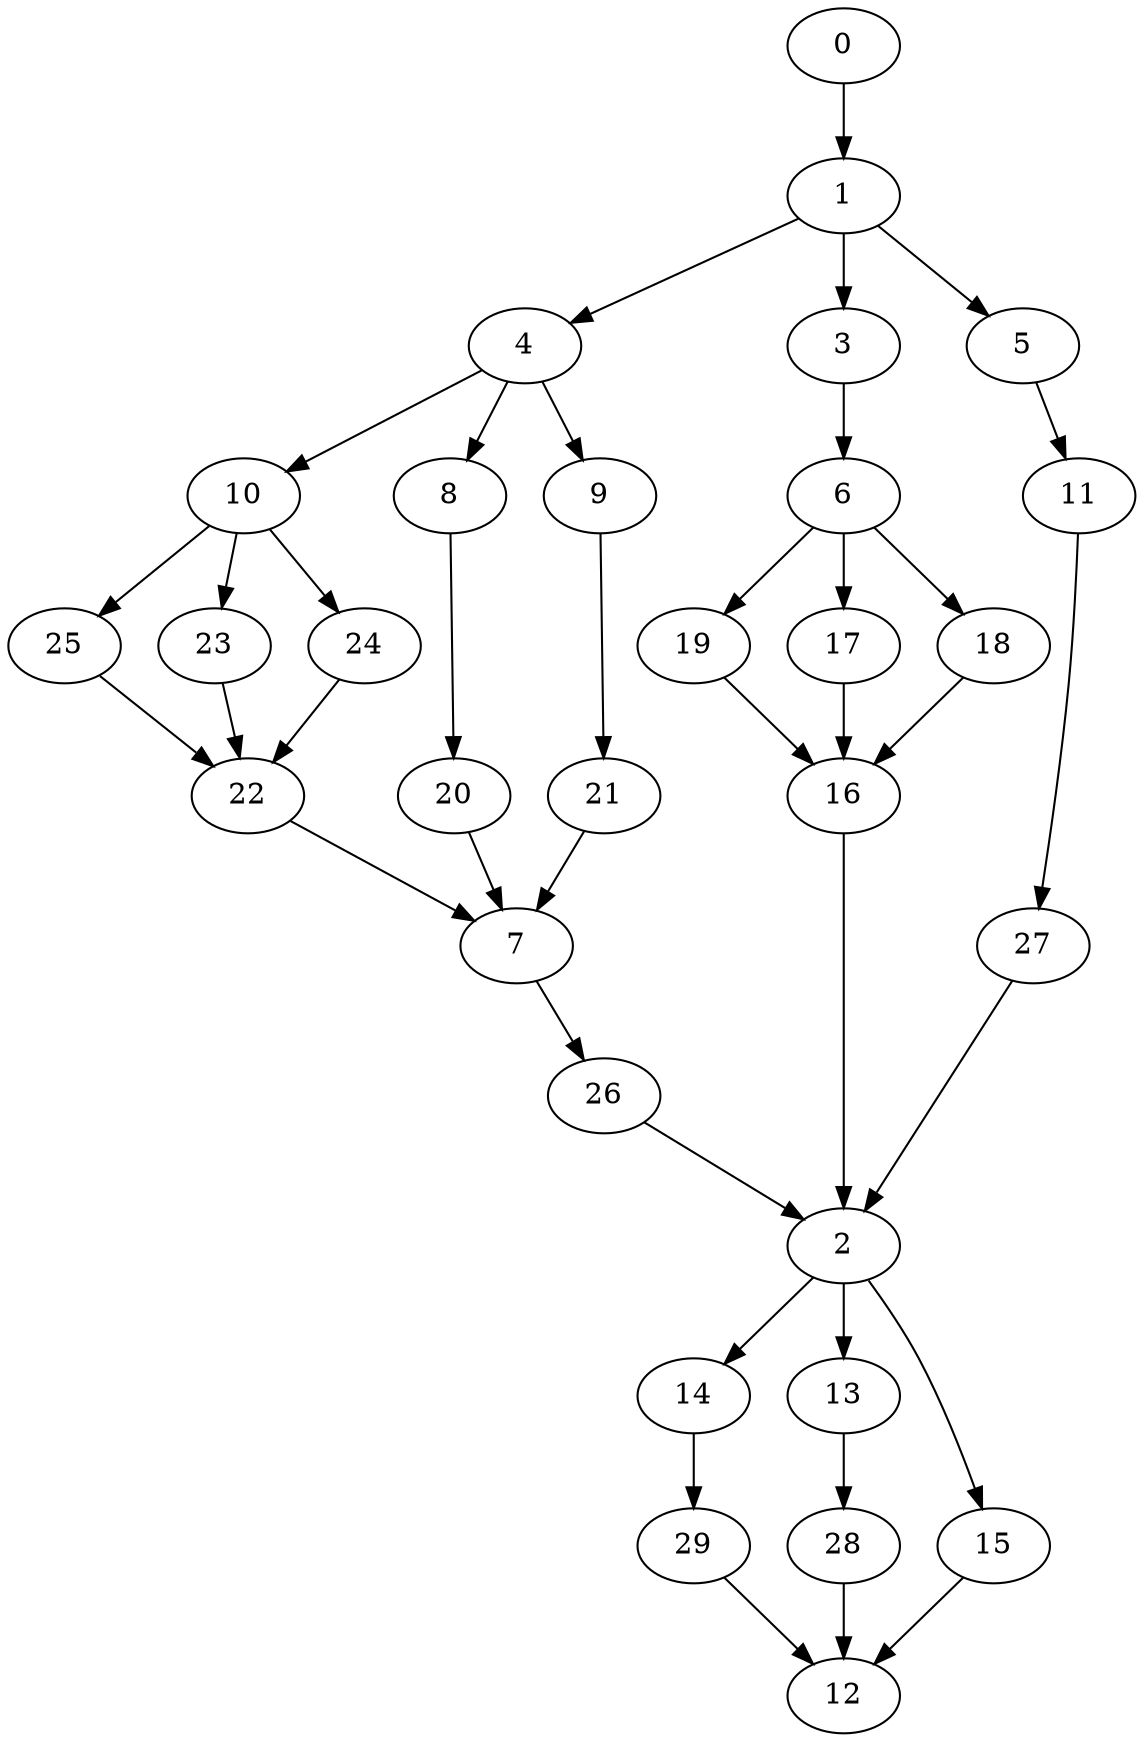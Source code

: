 digraph "SeriesParallel-MaxBf-3_Nodes_30_CCR_10.00_WeightType_Random_Heterogeneous-4-2-strong" {
0 [Weight=10];
1 [Weight=7];
4 [Weight=9];
10 [Weight=2];
3 [Weight=6];
8 [Weight=6];
25 [Weight=9];
23 [Weight=9];
20 [Weight=8];
24 [Weight=7];
9 [Weight=10];
6 [Weight=9];
5 [Weight=9];
21 [Weight=8];
22 [Weight=3];
7 [Weight=7];
19 [Weight=2];
11 [Weight=5];
17 [Weight=9];
18 [Weight=8];
26 [Weight=3];
16 [Weight=5];
27 [Weight=8];
2 [Weight=4];
14 [Weight=7];
13 [Weight=8];
29 [Weight=3];
15 [Weight=2];
28 [Weight=2];
12 [Weight=8];
22 -> 7 [Weight=16];
23 -> 22 [Weight=70];
7 -> 26 [Weight=70];
0 -> 1 [Weight=70];
27 -> 2 [Weight=47];
2 -> 15 [Weight=55];
20 -> 7 [Weight=78];
24 -> 22 [Weight=47];
16 -> 2 [Weight=55];
11 -> 27 [Weight=78];
4 -> 8 [Weight=63];
6 -> 18 [Weight=16];
21 -> 7 [Weight=31];
3 -> 6 [Weight=63];
13 -> 28 [Weight=39];
9 -> 21 [Weight=23];
8 -> 20 [Weight=31];
1 -> 3 [Weight=55];
5 -> 11 [Weight=39];
4 -> 9 [Weight=63];
6 -> 17 [Weight=70];
1 -> 5 [Weight=70];
26 -> 2 [Weight=63];
2 -> 14 [Weight=23];
10 -> 23 [Weight=63];
15 -> 12 [Weight=47];
10 -> 24 [Weight=70];
25 -> 22 [Weight=78];
28 -> 12 [Weight=23];
19 -> 16 [Weight=78];
18 -> 16 [Weight=16];
29 -> 12 [Weight=47];
14 -> 29 [Weight=23];
10 -> 25 [Weight=23];
6 -> 19 [Weight=63];
17 -> 16 [Weight=23];
4 -> 10 [Weight=63];
2 -> 13 [Weight=55];
1 -> 4 [Weight=23];
}
